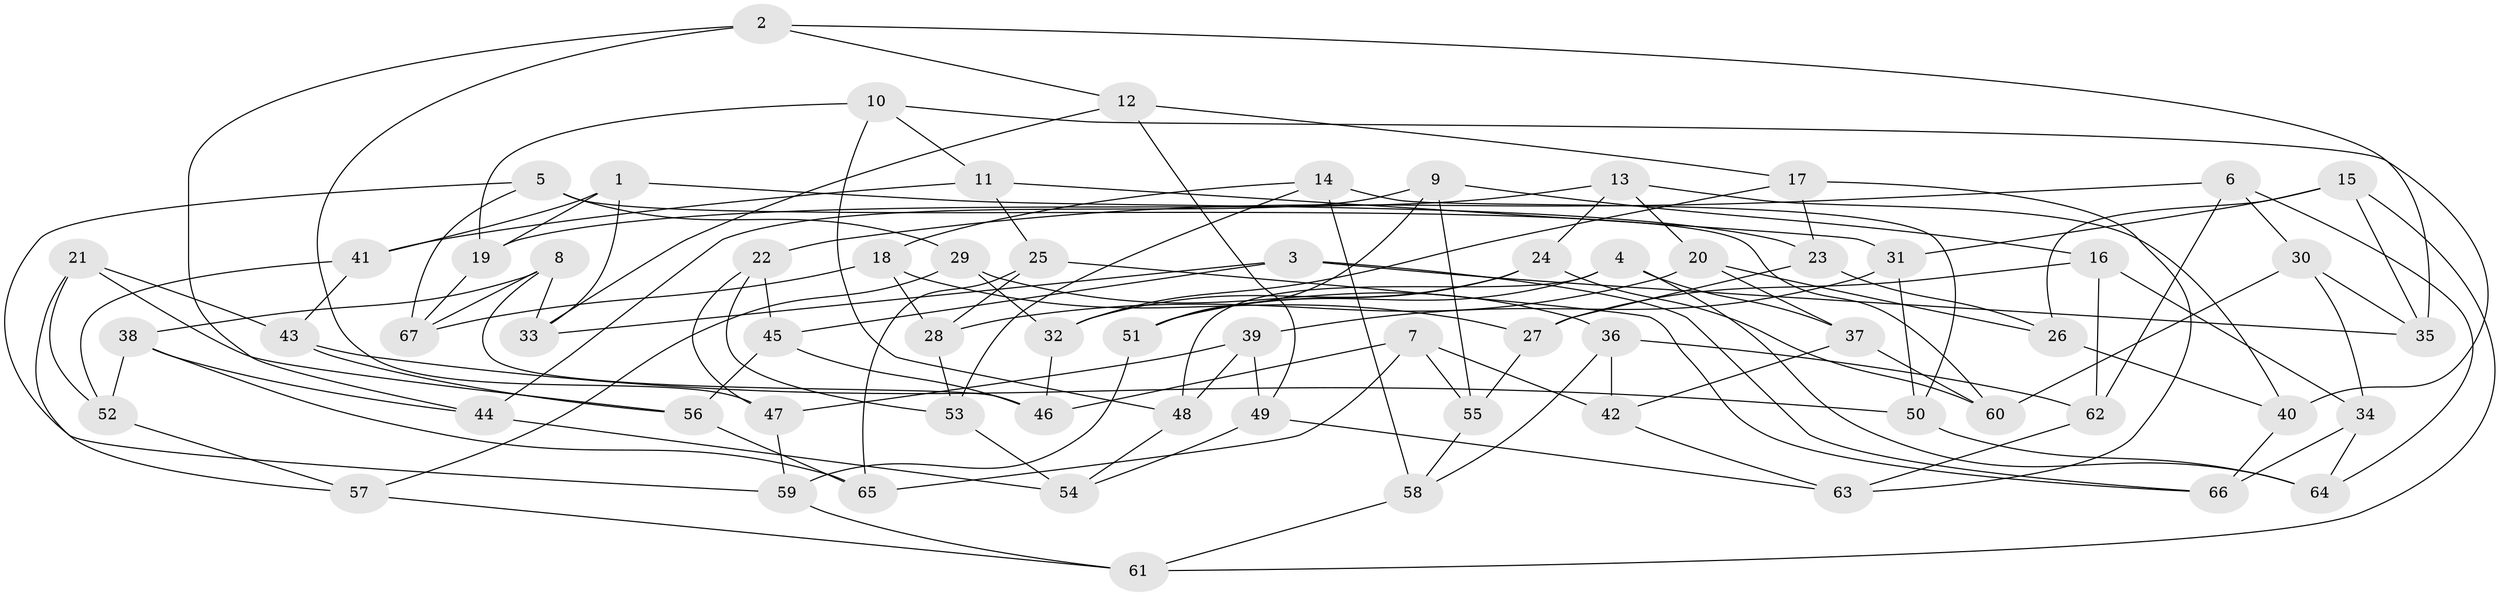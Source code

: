 // coarse degree distribution, {8: 0.07692307692307693, 6: 0.07692307692307693, 3: 0.11538461538461539, 5: 0.038461538461538464, 14: 0.038461538461538464, 4: 0.34615384615384615, 9: 0.038461538461538464, 10: 0.07692307692307693, 7: 0.19230769230769232}
// Generated by graph-tools (version 1.1) at 2025/20/03/04/25 18:20:52]
// undirected, 67 vertices, 134 edges
graph export_dot {
graph [start="1"]
  node [color=gray90,style=filled];
  1;
  2;
  3;
  4;
  5;
  6;
  7;
  8;
  9;
  10;
  11;
  12;
  13;
  14;
  15;
  16;
  17;
  18;
  19;
  20;
  21;
  22;
  23;
  24;
  25;
  26;
  27;
  28;
  29;
  30;
  31;
  32;
  33;
  34;
  35;
  36;
  37;
  38;
  39;
  40;
  41;
  42;
  43;
  44;
  45;
  46;
  47;
  48;
  49;
  50;
  51;
  52;
  53;
  54;
  55;
  56;
  57;
  58;
  59;
  60;
  61;
  62;
  63;
  64;
  65;
  66;
  67;
  1 -- 23;
  1 -- 33;
  1 -- 41;
  1 -- 19;
  2 -- 12;
  2 -- 44;
  2 -- 47;
  2 -- 35;
  3 -- 35;
  3 -- 66;
  3 -- 45;
  3 -- 33;
  4 -- 64;
  4 -- 48;
  4 -- 37;
  4 -- 51;
  5 -- 60;
  5 -- 67;
  5 -- 29;
  5 -- 59;
  6 -- 62;
  6 -- 64;
  6 -- 22;
  6 -- 30;
  7 -- 55;
  7 -- 42;
  7 -- 65;
  7 -- 46;
  8 -- 46;
  8 -- 67;
  8 -- 38;
  8 -- 33;
  9 -- 55;
  9 -- 51;
  9 -- 16;
  9 -- 44;
  10 -- 11;
  10 -- 48;
  10 -- 40;
  10 -- 19;
  11 -- 41;
  11 -- 25;
  11 -- 31;
  12 -- 17;
  12 -- 49;
  12 -- 33;
  13 -- 40;
  13 -- 19;
  13 -- 20;
  13 -- 24;
  14 -- 50;
  14 -- 18;
  14 -- 58;
  14 -- 53;
  15 -- 26;
  15 -- 31;
  15 -- 35;
  15 -- 61;
  16 -- 27;
  16 -- 62;
  16 -- 34;
  17 -- 23;
  17 -- 63;
  17 -- 32;
  18 -- 27;
  18 -- 28;
  18 -- 67;
  19 -- 67;
  20 -- 26;
  20 -- 28;
  20 -- 37;
  21 -- 43;
  21 -- 57;
  21 -- 56;
  21 -- 52;
  22 -- 45;
  22 -- 53;
  22 -- 47;
  23 -- 27;
  23 -- 26;
  24 -- 60;
  24 -- 51;
  24 -- 32;
  25 -- 65;
  25 -- 66;
  25 -- 28;
  26 -- 40;
  27 -- 55;
  28 -- 53;
  29 -- 32;
  29 -- 57;
  29 -- 36;
  30 -- 60;
  30 -- 35;
  30 -- 34;
  31 -- 50;
  31 -- 39;
  32 -- 46;
  34 -- 66;
  34 -- 64;
  36 -- 58;
  36 -- 42;
  36 -- 62;
  37 -- 60;
  37 -- 42;
  38 -- 52;
  38 -- 44;
  38 -- 65;
  39 -- 47;
  39 -- 49;
  39 -- 48;
  40 -- 66;
  41 -- 43;
  41 -- 52;
  42 -- 63;
  43 -- 50;
  43 -- 56;
  44 -- 54;
  45 -- 56;
  45 -- 46;
  47 -- 59;
  48 -- 54;
  49 -- 63;
  49 -- 54;
  50 -- 64;
  51 -- 59;
  52 -- 57;
  53 -- 54;
  55 -- 58;
  56 -- 65;
  57 -- 61;
  58 -- 61;
  59 -- 61;
  62 -- 63;
}

